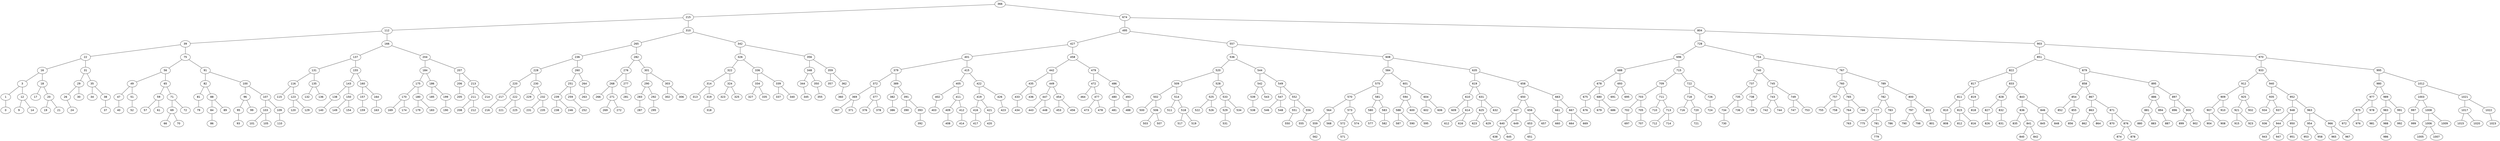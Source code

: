 graph BST {
    node [fontname="Helvetica"];
    366 [label="366"];
    366 -- 215;
    215 [label="215"];
    215 -- 112;
    112 [label="112"];
    112 -- 39;
    39 [label="39"];
    39 -- 22;
    22 [label="22"];
    22 -- 16;
    16 [label="16"];
    16 -- 3;
    3 [label="3"];
    3 -- 1;
    1 [label="1"];
    1 -- 0;
    0 [label="0"];
    3 -- 12;
    12 [label="12"];
    12 -- 9;
    9 [label="9"];
    12 -- 14;
    14 [label="14"];
    16 -- 18;
    18 [label="18"];
    18 -- 17;
    17 [label="17"];
    18 -- 20;
    20 [label="20"];
    20 -- 19;
    19 [label="19"];
    20 -- 21;
    21 [label="21"];
    22 -- 31;
    31 [label="31"];
    31 -- 29;
    29 [label="29"];
    29 -- 26;
    26 [label="26"];
    26 -- 24;
    24 [label="24"];
    29 -- 30;
    30 [label="30"];
    31 -- 35;
    35 [label="35"];
    35 -- 34;
    34 [label="34"];
    35 -- 38;
    38 [label="38"];
    38 -- 37;
    37 [label="37"];
    39 -- 75;
    75 [label="75"];
    75 -- 56;
    56 [label="56"];
    56 -- 49;
    49 [label="49"];
    49 -- 47;
    47 [label="47"];
    47 -- 40;
    40 [label="40"];
    49 -- 51;
    51 [label="51"];
    51 -- 52;
    52 [label="52"];
    56 -- 65;
    65 [label="65"];
    65 -- 59;
    59 [label="59"];
    59 -- 57;
    57 [label="57"];
    59 -- 61;
    61 [label="61"];
    65 -- 71;
    71 [label="71"];
    71 -- 69;
    69 [label="69"];
    69 -- 66;
    66 [label="66"];
    69 -- 70;
    70 [label="70"];
    71 -- 72;
    72 [label="72"];
    75 -- 91;
    91 [label="91"];
    91 -- 82;
    82 [label="82"];
    82 -- 81;
    81 [label="81"];
    81 -- 79;
    79 [label="79"];
    82 -- 88;
    88 [label="88"];
    88 -- 84;
    84 [label="84"];
    84 -- 86;
    86 [label="86"];
    88 -- 89;
    89 [label="89"];
    91 -- 100;
    100 [label="100"];
    100 -- 96;
    96 [label="96"];
    96 -- 95;
    95 [label="95"];
    95 -- 93;
    93 [label="93"];
    96 -- 99;
    99 [label="99"];
    100 -- 107;
    107 [label="107"];
    107 -- 103;
    103 [label="103"];
    103 -- 101;
    101 [label="101"];
    103 -- 105;
    105 [label="105"];
    107 -- 109;
    109 [label="109"];
    109 -- 110;
    110 [label="110"];
    112 -- 166;
    166 [label="166"];
    166 -- 137;
    137 [label="137"];
    137 -- 131;
    131 [label="131"];
    131 -- 116;
    116 [label="116"];
    116 -- 115;
    115 [label="115"];
    116 -- 123;
    123 [label="123"];
    123 -- 120;
    120 [label="120"];
    123 -- 129;
    129 [label="129"];
    131 -- 135;
    135 [label="135"];
    135 -- 132;
    132 [label="132"];
    135 -- 136;
    136 [label="136"];
    137 -- 155;
    155 [label="155"];
    155 -- 143;
    143 [label="143"];
    143 -- 138;
    138 [label="138"];
    138 -- 140;
    140 [label="140"];
    143 -- 150;
    150 [label="150"];
    150 -- 149;
    149 [label="149"];
    150 -- 154;
    154 [label="154"];
    155 -- 160;
    160 [label="160"];
    160 -- 157;
    157 [label="157"];
    157 -- 159;
    159 [label="159"];
    160 -- 164;
    164 [label="164"];
    164 -- 163;
    163 [label="163"];
    166 -- 204;
    204 [label="204"];
    204 -- 184;
    184 [label="184"];
    184 -- 175;
    175 [label="175"];
    175 -- 170;
    170 [label="170"];
    170 -- 169;
    169 [label="169"];
    170 -- 174;
    174 [label="174"];
    175 -- 180;
    180 [label="180"];
    180 -- 179;
    179 [label="179"];
    180 -- 183;
    183 [label="183"];
    184 -- 186;
    186 [label="186"];
    186 -- 185;
    185 [label="185"];
    186 -- 199;
    199 [label="199"];
    199 -- 190;
    190 [label="190"];
    204 -- 207;
    207 [label="207"];
    207 -- 206;
    206 [label="206"];
    206 -- 205;
    205 [label="205"];
    207 -- 213;
    213 [label="213"];
    213 -- 211;
    211 [label="211"];
    211 -- 208;
    208 [label="208"];
    211 -- 212;
    212 [label="212"];
    213 -- 214;
    214 [label="214"];
    215 -- 310;
    310 [label="310"];
    310 -- 265;
    265 [label="265"];
    265 -- 236;
    236 [label="236"];
    236 -- 228;
    228 [label="228"];
    228 -- 220;
    220 [label="220"];
    220 -- 217;
    217 [label="217"];
    217 -- 216;
    216 [label="216"];
    220 -- 222;
    222 [label="222"];
    222 -- 221;
    221 [label="221"];
    222 -- 225;
    225 [label="225"];
    228 -- 230;
    230 [label="230"];
    230 -- 229;
    229 [label="229"];
    230 -- 232;
    232 [label="232"];
    232 -- 231;
    231 [label="231"];
    232 -- 235;
    235 [label="235"];
    236 -- 260;
    260 [label="260"];
    260 -- 251;
    251 [label="251"];
    251 -- 239;
    239 [label="239"];
    239 -- 238;
    238 [label="238"];
    239 -- 246;
    246 [label="246"];
    251 -- 259;
    259 [label="259"];
    259 -- 252;
    252 [label="252"];
    260 -- 264;
    264 [label="264"];
    264 -- 263;
    263 [label="263"];
    265 -- 282;
    282 [label="282"];
    282 -- 276;
    276 [label="276"];
    276 -- 268;
    268 [label="268"];
    268 -- 266;
    266 [label="266"];
    268 -- 271;
    271 [label="271"];
    271 -- 269;
    269 [label="269"];
    271 -- 272;
    272 [label="272"];
    276 -- 277;
    277 [label="277"];
    277 -- 281;
    281 [label="281"];
    282 -- 301;
    301 [label="301"];
    301 -- 290;
    290 [label="290"];
    290 -- 283;
    283 [label="283"];
    283 -- 287;
    287 [label="287"];
    290 -- 292;
    292 [label="292"];
    292 -- 295;
    295 [label="295"];
    301 -- 303;
    303 [label="303"];
    303 -- 302;
    302 [label="302"];
    303 -- 306;
    306 [label="306"];
    310 -- 342;
    342 [label="342"];
    342 -- 326;
    326 [label="326"];
    326 -- 322;
    322 [label="322"];
    322 -- 314;
    314 [label="314"];
    314 -- 313;
    313 [label="313"];
    314 -- 319;
    319 [label="319"];
    319 -- 318;
    318 [label="318"];
    322 -- 324;
    324 [label="324"];
    324 -- 323;
    323 [label="323"];
    324 -- 325;
    325 [label="325"];
    326 -- 336;
    336 [label="336"];
    336 -- 334;
    334 [label="334"];
    334 -- 327;
    327 [label="327"];
    334 -- 335;
    335 [label="335"];
    336 -- 339;
    339 [label="339"];
    339 -- 337;
    337 [label="337"];
    339 -- 340;
    340 [label="340"];
    342 -- 356;
    356 [label="356"];
    356 -- 348;
    348 [label="348"];
    348 -- 344;
    344 [label="344"];
    344 -- 345;
    345 [label="345"];
    348 -- 350;
    350 [label="350"];
    350 -- 355;
    355 [label="355"];
    356 -- 359;
    359 [label="359"];
    359 -- 357;
    357 [label="357"];
    359 -- 362;
    362 [label="362"];
    362 -- 360;
    360 [label="360"];
    366 -- 674;
    674 [label="674"];
    674 -- 495;
    495 [label="495"];
    495 -- 427;
    427 [label="427"];
    427 -- 401;
    401 [label="401"];
    401 -- 379;
    379 [label="379"];
    379 -- 372;
    372 [label="372"];
    372 -- 369;
    369 [label="369"];
    369 -- 367;
    367 [label="367"];
    369 -- 371;
    371 [label="371"];
    372 -- 377;
    377 [label="377"];
    377 -- 376;
    376 [label="376"];
    377 -- 378;
    378 [label="378"];
    379 -- 389;
    389 [label="389"];
    389 -- 382;
    382 [label="382"];
    382 -- 386;
    386 [label="386"];
    389 -- 391;
    391 [label="391"];
    391 -- 390;
    390 [label="390"];
    391 -- 393;
    393 [label="393"];
    393 -- 392;
    392 [label="392"];
    401 -- 415;
    415 [label="415"];
    415 -- 405;
    405 [label="405"];
    405 -- 402;
    402 [label="402"];
    402 -- 403;
    403 [label="403"];
    405 -- 411;
    411 [label="411"];
    411 -- 409;
    409 [label="409"];
    409 -- 408;
    408 [label="408"];
    411 -- 412;
    412 [label="412"];
    412 -- 414;
    414 [label="414"];
    415 -- 422;
    422 [label="422"];
    422 -- 419;
    419 [label="419"];
    419 -- 416;
    416 [label="416"];
    416 -- 417;
    417 [label="417"];
    419 -- 421;
    421 [label="421"];
    421 -- 420;
    420 [label="420"];
    422 -- 426;
    426 [label="426"];
    426 -- 423;
    423 [label="423"];
    427 -- 458;
    458 [label="458"];
    458 -- 442;
    442 [label="442"];
    442 -- 435;
    435 [label="435"];
    435 -- 433;
    433 [label="433"];
    433 -- 434;
    434 [label="434"];
    435 -- 436;
    436 [label="436"];
    442 -- 449;
    449 [label="449"];
    449 -- 447;
    447 [label="447"];
    447 -- 443;
    443 [label="443"];
    447 -- 448;
    448 [label="448"];
    449 -- 454;
    454 [label="454"];
    454 -- 453;
    453 [label="453"];
    454 -- 456;
    456 [label="456"];
    458 -- 479;
    479 [label="479"];
    479 -- 472;
    472 [label="472"];
    472 -- 464;
    464 [label="464"];
    472 -- 477;
    477 [label="477"];
    477 -- 473;
    473 [label="473"];
    477 -- 478;
    478 [label="478"];
    479 -- 486;
    486 [label="486"];
    486 -- 480;
    480 [label="480"];
    480 -- 481;
    481 [label="481"];
    486 -- 493;
    493 [label="493"];
    493 -- 488;
    488 [label="488"];
    495 -- 557;
    557 [label="557"];
    557 -- 536;
    536 [label="536"];
    536 -- 520;
    520 [label="520"];
    520 -- 509;
    509 [label="509"];
    509 -- 502;
    502 [label="502"];
    502 -- 500;
    500 [label="500"];
    502 -- 506;
    506 [label="506"];
    506 -- 503;
    503 [label="503"];
    506 -- 507;
    507 [label="507"];
    509 -- 514;
    514 [label="514"];
    514 -- 511;
    511 [label="511"];
    514 -- 518;
    518 [label="518"];
    518 -- 517;
    517 [label="517"];
    518 -- 519;
    519 [label="519"];
    520 -- 528;
    528 [label="528"];
    528 -- 525;
    525 [label="525"];
    525 -- 522;
    522 [label="522"];
    525 -- 526;
    526 [label="526"];
    528 -- 533;
    533 [label="533"];
    533 -- 529;
    529 [label="529"];
    529 -- 531;
    531 [label="531"];
    533 -- 534;
    534 [label="534"];
    536 -- 544;
    544 [label="544"];
    544 -- 542;
    542 [label="542"];
    542 -- 539;
    539 [label="539"];
    539 -- 538;
    538 [label="538"];
    542 -- 543;
    543 [label="543"];
    544 -- 549;
    549 [label="549"];
    549 -- 547;
    547 [label="547"];
    547 -- 546;
    546 [label="546"];
    547 -- 548;
    548 [label="548"];
    549 -- 552;
    552 [label="552"];
    552 -- 551;
    551 [label="551"];
    551 -- 550;
    550 [label="550"];
    552 -- 556;
    556 [label="556"];
    556 -- 555;
    555 [label="555"];
    557 -- 608;
    608 [label="608"];
    608 -- 584;
    584 [label="584"];
    584 -- 575;
    575 [label="575"];
    575 -- 570;
    570 [label="570"];
    570 -- 564;
    564 [label="564"];
    564 -- 559;
    559 [label="559"];
    559 -- 562;
    562 [label="562"];
    564 -- 568;
    568 [label="568"];
    570 -- 573;
    573 [label="573"];
    573 -- 572;
    572 [label="572"];
    572 -- 571;
    571 [label="571"];
    573 -- 574;
    574 [label="574"];
    575 -- 581;
    581 [label="581"];
    581 -- 580;
    580 [label="580"];
    580 -- 577;
    577 [label="577"];
    581 -- 583;
    583 [label="583"];
    583 -- 582;
    582 [label="582"];
    584 -- 601;
    601 [label="601"];
    601 -- 594;
    594 [label="594"];
    594 -- 588;
    588 [label="588"];
    588 -- 587;
    587 [label="587"];
    588 -- 590;
    590 [label="590"];
    594 -- 600;
    600 [label="600"];
    600 -- 595;
    595 [label="595"];
    601 -- 604;
    604 [label="604"];
    604 -- 602;
    602 [label="602"];
    604 -- 606;
    606 [label="606"];
    608 -- 635;
    635 [label="635"];
    635 -- 619;
    619 [label="619"];
    619 -- 610;
    610 [label="610"];
    610 -- 609;
    609 [label="609"];
    610 -- 614;
    614 [label="614"];
    614 -- 612;
    612 [label="612"];
    614 -- 616;
    616 [label="616"];
    619 -- 631;
    631 [label="631"];
    631 -- 625;
    625 [label="625"];
    625 -- 623;
    623 [label="623"];
    625 -- 629;
    629 [label="629"];
    631 -- 632;
    632 [label="632"];
    635 -- 658;
    658 [label="658"];
    658 -- 650;
    650 [label="650"];
    650 -- 647;
    647 [label="647"];
    647 -- 640;
    640 [label="640"];
    640 -- 638;
    638 [label="638"];
    640 -- 645;
    645 [label="645"];
    647 -- 649;
    649 [label="649"];
    650 -- 656;
    656 [label="656"];
    656 -- 653;
    653 [label="653"];
    653 -- 651;
    651 [label="651"];
    656 -- 657;
    657 [label="657"];
    658 -- 663;
    663 [label="663"];
    663 -- 661;
    661 [label="661"];
    661 -- 660;
    660 [label="660"];
    663 -- 667;
    667 [label="667"];
    667 -- 664;
    664 [label="664"];
    667 -- 669;
    669 [label="669"];
    674 -- 804;
    804 [label="804"];
    804 -- 728;
    728 [label="728"];
    728 -- 696;
    696 [label="696"];
    696 -- 688;
    688 [label="688"];
    688 -- 678;
    678 [label="678"];
    678 -- 675;
    675 [label="675"];
    675 -- 676;
    676 [label="676"];
    678 -- 680;
    680 [label="680"];
    680 -- 679;
    679 [label="679"];
    680 -- 686;
    686 [label="686"];
    688 -- 693;
    693 [label="693"];
    693 -- 691;
    691 [label="691"];
    693 -- 695;
    695 [label="695"];
    696 -- 715;
    715 [label="715"];
    715 -- 709;
    709 [label="709"];
    709 -- 703;
    703 [label="703"];
    703 -- 702;
    702 [label="702"];
    702 -- 697;
    697 [label="697"];
    703 -- 705;
    705 [label="705"];
    705 -- 707;
    707 [label="707"];
    709 -- 711;
    711 [label="711"];
    711 -- 710;
    710 [label="710"];
    711 -- 713;
    713 [label="713"];
    713 -- 712;
    712 [label="712"];
    713 -- 714;
    714 [label="714"];
    715 -- 722;
    722 [label="722"];
    722 -- 718;
    718 [label="718"];
    718 -- 716;
    716 [label="716"];
    718 -- 720;
    720 [label="720"];
    720 -- 721;
    721 [label="721"];
    722 -- 726;
    726 [label="726"];
    726 -- 724;
    724 [label="724"];
    728 -- 754;
    754 [label="754"];
    754 -- 740;
    740 [label="740"];
    740 -- 737;
    737 [label="737"];
    737 -- 735;
    735 [label="735"];
    735 -- 734;
    734 [label="734"];
    734 -- 730;
    730 [label="730"];
    735 -- 736;
    736 [label="736"];
    737 -- 738;
    738 [label="738"];
    738 -- 739;
    739 [label="739"];
    740 -- 745;
    745 [label="745"];
    745 -- 743;
    743 [label="743"];
    743 -- 742;
    742 [label="742"];
    743 -- 744;
    744 [label="744"];
    745 -- 749;
    749 [label="749"];
    749 -- 747;
    747 [label="747"];
    749 -- 753;
    753 [label="753"];
    754 -- 767;
    767 [label="767"];
    767 -- 760;
    760 [label="760"];
    760 -- 757;
    757 [label="757"];
    757 -- 755;
    755 [label="755"];
    757 -- 758;
    758 [label="758"];
    760 -- 765;
    765 [label="765"];
    765 -- 764;
    764 [label="764"];
    764 -- 763;
    763 [label="763"];
    765 -- 766;
    766 [label="766"];
    767 -- 789;
    789 [label="789"];
    789 -- 782;
    782 [label="782"];
    782 -- 777;
    777 [label="777"];
    777 -- 775;
    775 [label="775"];
    777 -- 781;
    781 [label="781"];
    781 -- 779;
    779 [label="779"];
    782 -- 783;
    783 [label="783"];
    783 -- 786;
    786 [label="786"];
    789 -- 800;
    800 [label="800"];
    800 -- 797;
    797 [label="797"];
    797 -- 790;
    790 [label="790"];
    797 -- 798;
    798 [label="798"];
    800 -- 803;
    803 [label="803"];
    803 -- 801;
    801 [label="801"];
    804 -- 903;
    903 [label="903"];
    903 -- 851;
    851 [label="851"];
    851 -- 822;
    822 [label="822"];
    822 -- 817;
    817 [label="817"];
    817 -- 811;
    811 [label="811"];
    811 -- 810;
    810 [label="810"];
    810 -- 808;
    808 [label="808"];
    811 -- 815;
    815 [label="815"];
    815 -- 812;
    812 [label="812"];
    815 -- 816;
    816 [label="816"];
    817 -- 819;
    819 [label="819"];
    819 -- 818;
    818 [label="818"];
    822 -- 833;
    833 [label="833"];
    833 -- 828;
    828 [label="828"];
    828 -- 827;
    827 [label="827"];
    827 -- 826;
    826 [label="826"];
    828 -- 832;
    832 [label="832"];
    832 -- 831;
    831 [label="831"];
    833 -- 843;
    843 [label="843"];
    843 -- 836;
    836 [label="836"];
    836 -- 835;
    835 [label="835"];
    836 -- 841;
    841 [label="841"];
    841 -- 840;
    840 [label="840"];
    841 -- 842;
    842 [label="842"];
    843 -- 846;
    846 [label="846"];
    846 -- 845;
    845 [label="845"];
    846 -- 848;
    848 [label="848"];
    851 -- 879;
    879 [label="879"];
    879 -- 858;
    858 [label="858"];
    858 -- 854;
    854 [label="854"];
    854 -- 852;
    852 [label="852"];
    854 -- 855;
    855 [label="855"];
    855 -- 856;
    856 [label="856"];
    858 -- 867;
    867 [label="867"];
    867 -- 863;
    863 [label="863"];
    863 -- 862;
    862 [label="862"];
    863 -- 864;
    864 [label="864"];
    867 -- 871;
    871 [label="871"];
    871 -- 870;
    870 [label="870"];
    871 -- 876;
    876 [label="876"];
    876 -- 874;
    874 [label="874"];
    876 -- 878;
    878 [label="878"];
    879 -- 895;
    895 [label="895"];
    895 -- 886;
    886 [label="886"];
    886 -- 881;
    881 [label="881"];
    881 -- 880;
    880 [label="880"];
    881 -- 883;
    883 [label="883"];
    886 -- 894;
    894 [label="894"];
    894 -- 887;
    887 [label="887"];
    895 -- 897;
    897 [label="897"];
    897 -- 896;
    896 [label="896"];
    897 -- 900;
    900 [label="900"];
    900 -- 899;
    899 [label="899"];
    900 -- 902;
    902 [label="902"];
    903 -- 970;
    970 [label="970"];
    970 -- 933;
    933 [label="933"];
    933 -- 912;
    912 [label="912"];
    912 -- 909;
    909 [label="909"];
    909 -- 907;
    907 [label="907"];
    907 -- 904;
    904 [label="904"];
    907 -- 908;
    908 [label="908"];
    909 -- 910;
    910 [label="910"];
    912 -- 925;
    925 [label="925"];
    925 -- 921;
    921 [label="921"];
    921 -- 915;
    915 [label="915"];
    921 -- 923;
    923 [label="923"];
    925 -- 932;
    932 [label="932"];
    933 -- 940;
    940 [label="940"];
    940 -- 935;
    935 [label="935"];
    935 -- 934;
    934 [label="934"];
    935 -- 937;
    937 [label="937"];
    937 -- 936;
    936 [label="936"];
    940 -- 952;
    952 [label="952"];
    952 -- 948;
    948 [label="948"];
    948 -- 944;
    944 [label="944"];
    944 -- 943;
    943 [label="943"];
    944 -- 947;
    947 [label="947"];
    948 -- 950;
    950 [label="950"];
    950 -- 951;
    951 [label="951"];
    952 -- 963;
    963 [label="963"];
    963 -- 954;
    954 [label="954"];
    954 -- 953;
    953 [label="953"];
    954 -- 958;
    958 [label="958"];
    963 -- 966;
    966 [label="966"];
    966 -- 965;
    965 [label="965"];
    966 -- 967;
    967 [label="967"];
    970 -- 995;
    995 [label="995"];
    995 -- 980;
    980 [label="980"];
    980 -- 977;
    977 [label="977"];
    977 -- 975;
    975 [label="975"];
    975 -- 972;
    972 [label="972"];
    975 -- 976;
    976 [label="976"];
    977 -- 978;
    978 [label="978"];
    980 -- 989;
    989 [label="989"];
    989 -- 983;
    983 [label="983"];
    983 -- 981;
    981 [label="981"];
    983 -- 988;
    988 [label="988"];
    988 -- 986;
    986 [label="986"];
    989 -- 991;
    991 [label="991"];
    991 -- 992;
    992 [label="992"];
    995 -- 1012;
    1012 [label="1012"];
    1012 -- 1003;
    1003 [label="1003"];
    1003 -- 997;
    997 [label="997"];
    997 -- 999;
    999 [label="999"];
    1003 -- 1008;
    1008 [label="1008"];
    1008 -- 1006;
    1006 [label="1006"];
    1006 -- 1005;
    1005 [label="1005"];
    1006 -- 1007;
    1007 [label="1007"];
    1008 -- 1009;
    1009 [label="1009"];
    1012 -- 1021;
    1021 [label="1021"];
    1021 -- 1017;
    1017 [label="1017"];
    1017 -- 1015;
    1015 [label="1015"];
    1017 -- 1020;
    1020 [label="1020"];
    1021 -- 1022;
    1022 [label="1022"];
    1022 -- 1023;
    1023 [label="1023"];
}

